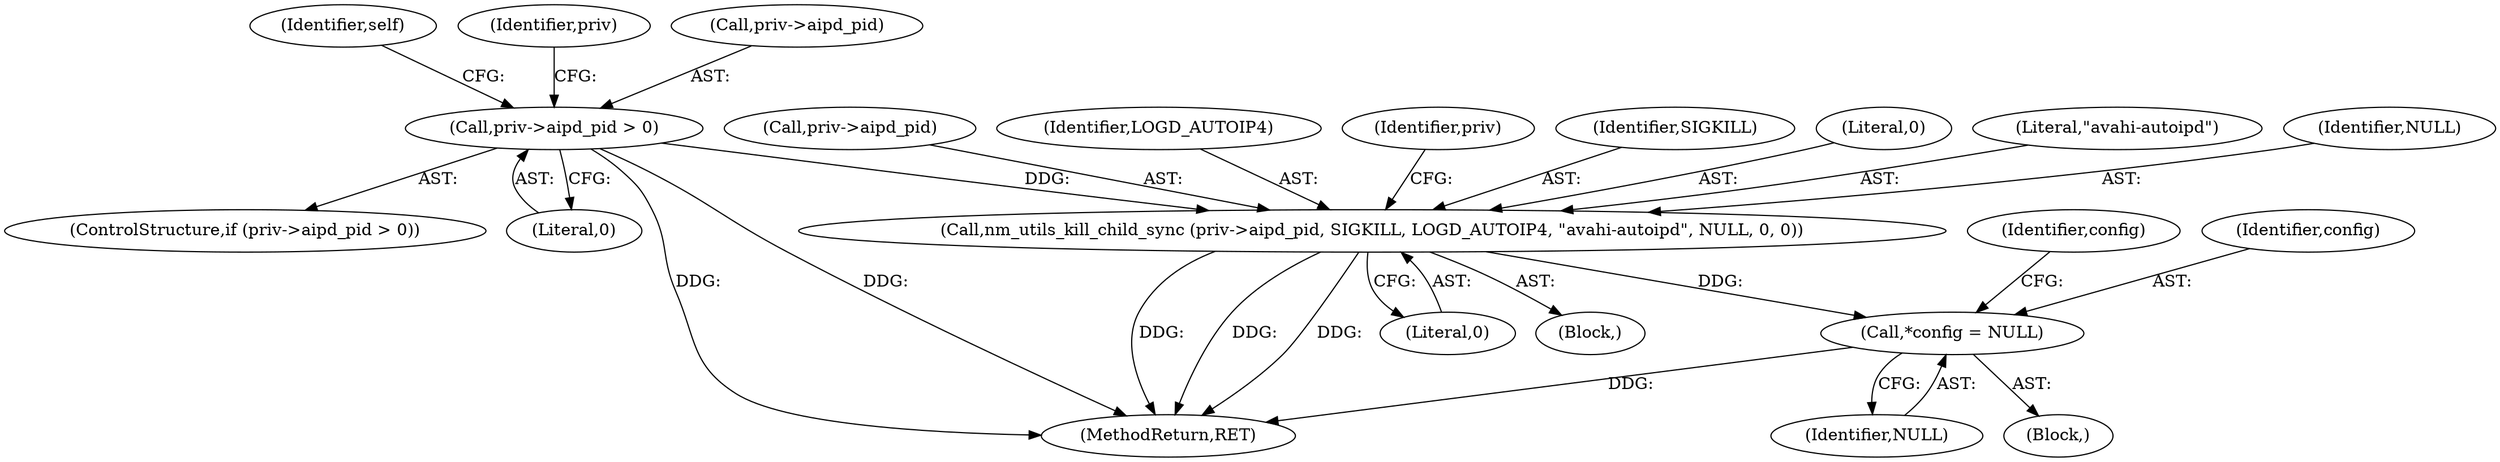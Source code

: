 digraph "0_NetworkManager_d5fc88e573fa58b93034b04d35a2454f5d28cad9@pointer" {
"1003951" [label="(Call,nm_utils_kill_child_sync (priv->aipd_pid, SIGKILL, LOGD_AUTOIP4, \"avahi-autoipd\", NULL, 0, 0))"];
"1003945" [label="(Call,priv->aipd_pid > 0)"];
"1003971" [label="(Call,*config = NULL)"];
"1003960" [label="(Literal,0)"];
"1003968" [label="(Identifier,self)"];
"1003949" [label="(Literal,0)"];
"1003944" [label="(ControlStructure,if (priv->aipd_pid > 0))"];
"1003952" [label="(Call,priv->aipd_pid)"];
"1003956" [label="(Identifier,LOGD_AUTOIP4)"];
"1003963" [label="(Identifier,priv)"];
"1003945" [label="(Call,priv->aipd_pid > 0)"];
"1003977" [label="(Identifier,config)"];
"1003951" [label="(Call,nm_utils_kill_child_sync (priv->aipd_pid, SIGKILL, LOGD_AUTOIP4, \"avahi-autoipd\", NULL, 0, 0))"];
"1003972" [label="(Identifier,config)"];
"1003953" [label="(Identifier,priv)"];
"1003955" [label="(Identifier,SIGKILL)"];
"1003971" [label="(Call,*config = NULL)"];
"1003950" [label="(Block,)"];
"1003959" [label="(Literal,0)"];
"1003969" [label="(Block,)"];
"1003957" [label="(Literal,\"avahi-autoipd\")"];
"1007368" [label="(MethodReturn,RET)"];
"1003946" [label="(Call,priv->aipd_pid)"];
"1003973" [label="(Identifier,NULL)"];
"1003958" [label="(Identifier,NULL)"];
"1003951" -> "1003950"  [label="AST: "];
"1003951" -> "1003960"  [label="CFG: "];
"1003952" -> "1003951"  [label="AST: "];
"1003955" -> "1003951"  [label="AST: "];
"1003956" -> "1003951"  [label="AST: "];
"1003957" -> "1003951"  [label="AST: "];
"1003958" -> "1003951"  [label="AST: "];
"1003959" -> "1003951"  [label="AST: "];
"1003960" -> "1003951"  [label="AST: "];
"1003963" -> "1003951"  [label="CFG: "];
"1003951" -> "1007368"  [label="DDG: "];
"1003951" -> "1007368"  [label="DDG: "];
"1003951" -> "1007368"  [label="DDG: "];
"1003945" -> "1003951"  [label="DDG: "];
"1003951" -> "1003971"  [label="DDG: "];
"1003945" -> "1003944"  [label="AST: "];
"1003945" -> "1003949"  [label="CFG: "];
"1003946" -> "1003945"  [label="AST: "];
"1003949" -> "1003945"  [label="AST: "];
"1003953" -> "1003945"  [label="CFG: "];
"1003968" -> "1003945"  [label="CFG: "];
"1003945" -> "1007368"  [label="DDG: "];
"1003945" -> "1007368"  [label="DDG: "];
"1003971" -> "1003969"  [label="AST: "];
"1003971" -> "1003973"  [label="CFG: "];
"1003972" -> "1003971"  [label="AST: "];
"1003973" -> "1003971"  [label="AST: "];
"1003977" -> "1003971"  [label="CFG: "];
"1003971" -> "1007368"  [label="DDG: "];
}
